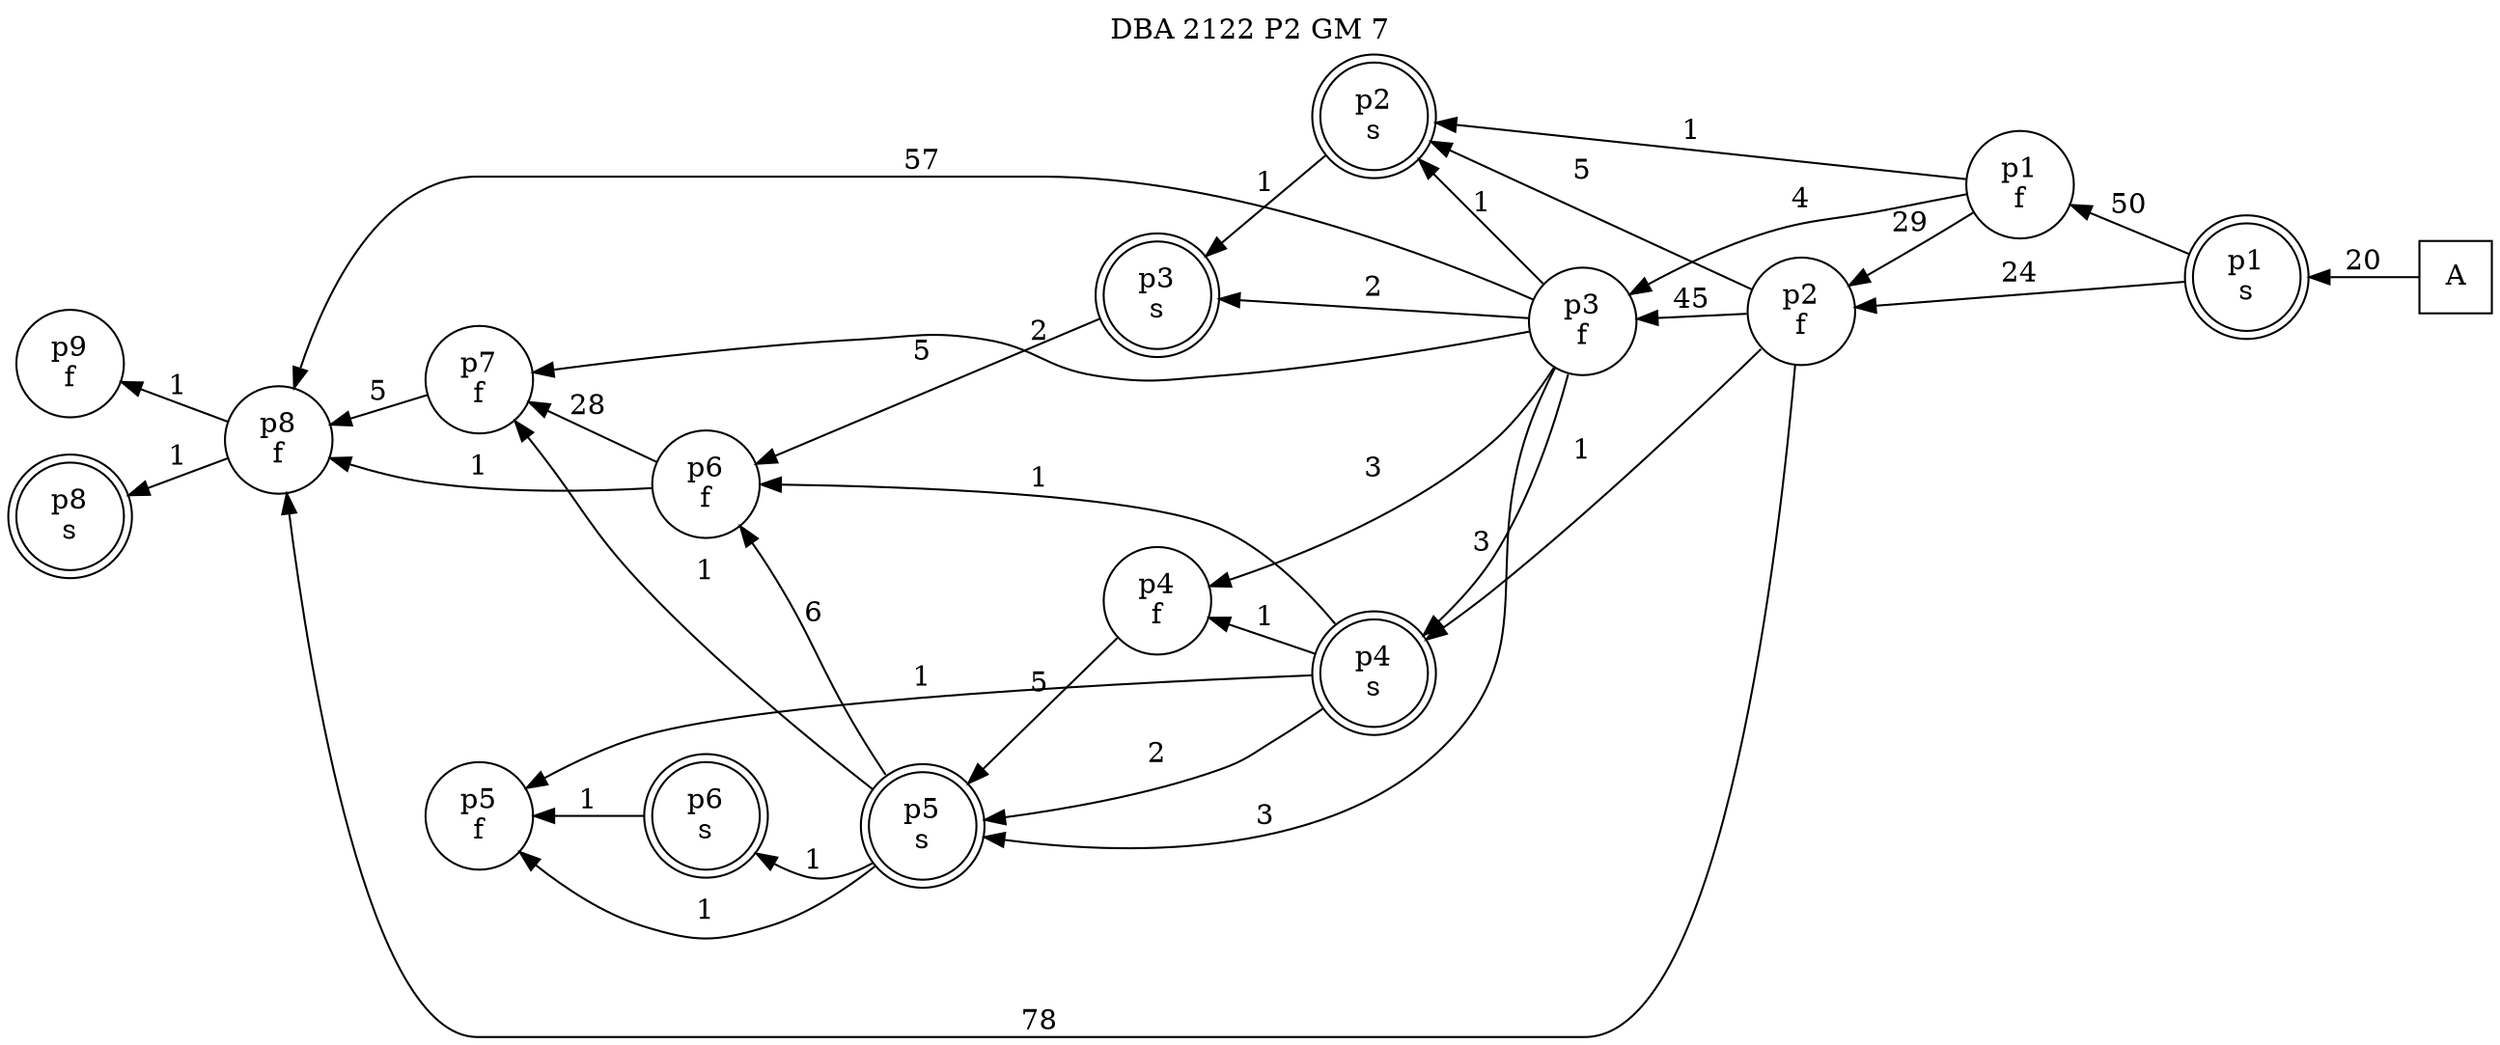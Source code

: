 digraph DBA_2122_P2_GM_7_LOW {
labelloc="tl"
label= " DBA 2122 P2 GM 7 "
rankdir="RL";
"A" [shape="square" label="A"]
"p1_s" [shape="doublecircle" label="p1
s"]
"p1_f" [shape="circle" label="p1
f"]
"p2_f" [shape="circle" label="p2
f"]
"p2_s" [shape="doublecircle" label="p2
s"]
"p3_f" [shape="circle" label="p3
f"]
"p3_s" [shape="doublecircle" label="p3
s"]
"p4_s" [shape="doublecircle" label="p4
s"]
"p4_f" [shape="circle" label="p4
f"]
"p5_s" [shape="doublecircle" label="p5
s"]
"p6_f" [shape="circle" label="p6
f"]
"p5_f" [shape="circle" label="p5
f"]
"p6_s" [shape="doublecircle" label="p6
s"]
"p8_f" [shape="circle" label="p8
f"]
"p7_f" [shape="circle" label="p7
f"]
"p9_f" [shape="circle" label="p9
f"]
"p8_s" [shape="doublecircle" label="p8
s"]
"A" -> "p1_s" [ label=20]
"p1_s" -> "p1_f" [ label=50]
"p1_s" -> "p2_f" [ label=24]
"p1_f" -> "p2_f" [ label=29]
"p1_f" -> "p2_s" [ label=1]
"p1_f" -> "p3_f" [ label=4]
"p2_f" -> "p2_s" [ label=5]
"p2_f" -> "p3_f" [ label=45]
"p2_f" -> "p4_s" [ label=1]
"p2_f" -> "p8_f" [ label=78]
"p2_s" -> "p3_s" [ label=1]
"p3_f" -> "p2_s" [ label=1]
"p3_f" -> "p3_s" [ label=2]
"p3_f" -> "p4_s" [ label=3]
"p3_f" -> "p4_f" [ label=3]
"p3_f" -> "p5_s" [ label=3]
"p3_f" -> "p8_f" [ label=57]
"p3_f" -> "p7_f" [ label=2]
"p3_s" -> "p6_f" [ label=5]
"p4_s" -> "p4_f" [ label=1]
"p4_s" -> "p5_s" [ label=2]
"p4_s" -> "p6_f" [ label=1]
"p4_s" -> "p5_f" [ label=1]
"p4_f" -> "p5_s" [ label=5]
"p5_s" -> "p6_f" [ label=6]
"p5_s" -> "p5_f" [ label=1]
"p5_s" -> "p6_s" [ label=1]
"p5_s" -> "p7_f" [ label=1]
"p6_f" -> "p8_f" [ label=1]
"p6_f" -> "p7_f" [ label=28]
"p6_s" -> "p5_f" [ label=1]
"p8_f" -> "p9_f" [ label=1]
"p8_f" -> "p8_s" [ label=1]
"p7_f" -> "p8_f" [ label=5]
}

